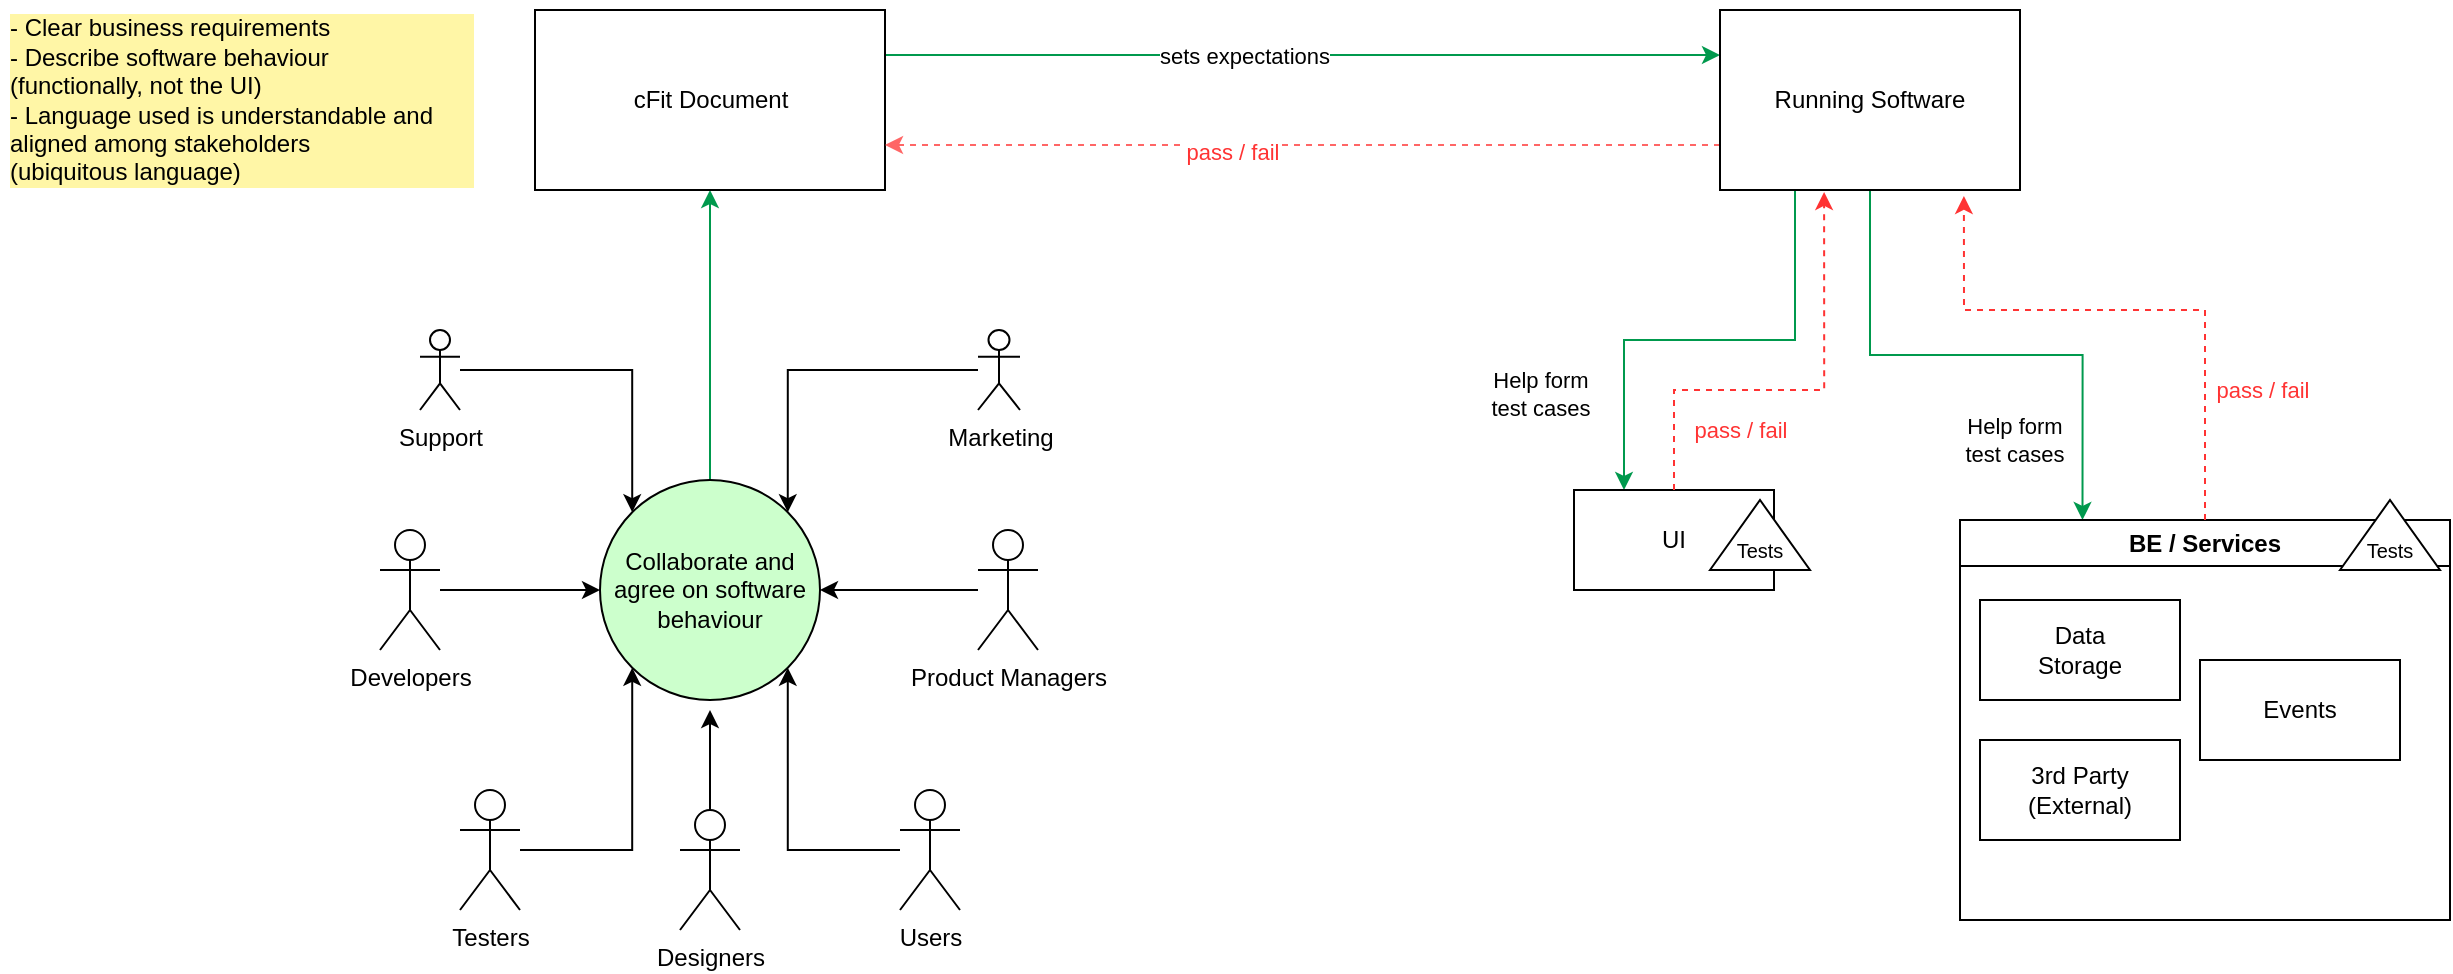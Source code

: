 <mxfile version="24.0.7" type="device">
  <diagram name="Page-1" id="53M_2jYgaUl9bHfNDvYw">
    <mxGraphModel dx="2069" dy="819" grid="1" gridSize="10" guides="1" tooltips="1" connect="1" arrows="1" fold="1" page="1" pageScale="1" pageWidth="827" pageHeight="1169" math="0" shadow="0">
      <root>
        <mxCell id="0" />
        <mxCell id="1" parent="0" />
        <mxCell id="P_TPIv7538cp4Sw5QN1q-18" style="edgeStyle=orthogonalEdgeStyle;rounded=0;orthogonalLoop=1;jettySize=auto;html=1;entryX=0;entryY=0.5;entryDx=0;entryDy=0;" edge="1" parent="1" source="P_TPIv7538cp4Sw5QN1q-1" target="P_TPIv7538cp4Sw5QN1q-14">
          <mxGeometry relative="1" as="geometry" />
        </mxCell>
        <mxCell id="P_TPIv7538cp4Sw5QN1q-1" value="Developers" style="shape=umlActor;verticalLabelPosition=bottom;verticalAlign=top;html=1;outlineConnect=0;" vertex="1" parent="1">
          <mxGeometry x="130" y="380" width="30" height="60" as="geometry" />
        </mxCell>
        <mxCell id="P_TPIv7538cp4Sw5QN1q-23" style="edgeStyle=orthogonalEdgeStyle;rounded=0;orthogonalLoop=1;jettySize=auto;html=1;" edge="1" parent="1" source="P_TPIv7538cp4Sw5QN1q-2">
          <mxGeometry relative="1" as="geometry">
            <mxPoint x="295" y="470" as="targetPoint" />
          </mxGeometry>
        </mxCell>
        <mxCell id="P_TPIv7538cp4Sw5QN1q-2" value="Designers" style="shape=umlActor;verticalLabelPosition=bottom;verticalAlign=top;html=1;outlineConnect=0;" vertex="1" parent="1">
          <mxGeometry x="280" y="520" width="30" height="60" as="geometry" />
        </mxCell>
        <mxCell id="P_TPIv7538cp4Sw5QN1q-21" style="edgeStyle=orthogonalEdgeStyle;rounded=0;orthogonalLoop=1;jettySize=auto;html=1;entryX=1;entryY=0.5;entryDx=0;entryDy=0;" edge="1" parent="1" source="P_TPIv7538cp4Sw5QN1q-5" target="P_TPIv7538cp4Sw5QN1q-14">
          <mxGeometry relative="1" as="geometry" />
        </mxCell>
        <mxCell id="P_TPIv7538cp4Sw5QN1q-5" value="Product Managers" style="shape=umlActor;verticalLabelPosition=bottom;verticalAlign=top;html=1;outlineConnect=0;" vertex="1" parent="1">
          <mxGeometry x="429" y="380" width="30" height="60" as="geometry" />
        </mxCell>
        <mxCell id="P_TPIv7538cp4Sw5QN1q-19" style="edgeStyle=orthogonalEdgeStyle;rounded=0;orthogonalLoop=1;jettySize=auto;html=1;entryX=0;entryY=0;entryDx=0;entryDy=0;" edge="1" parent="1" source="P_TPIv7538cp4Sw5QN1q-6" target="P_TPIv7538cp4Sw5QN1q-14">
          <mxGeometry relative="1" as="geometry" />
        </mxCell>
        <mxCell id="P_TPIv7538cp4Sw5QN1q-6" value="Support" style="shape=umlActor;verticalLabelPosition=bottom;verticalAlign=top;html=1;outlineConnect=0;" vertex="1" parent="1">
          <mxGeometry x="150" y="280" width="20" height="40" as="geometry" />
        </mxCell>
        <mxCell id="P_TPIv7538cp4Sw5QN1q-20" style="edgeStyle=orthogonalEdgeStyle;rounded=0;orthogonalLoop=1;jettySize=auto;html=1;entryX=1;entryY=0;entryDx=0;entryDy=0;" edge="1" parent="1" source="P_TPIv7538cp4Sw5QN1q-7" target="P_TPIv7538cp4Sw5QN1q-14">
          <mxGeometry relative="1" as="geometry" />
        </mxCell>
        <mxCell id="P_TPIv7538cp4Sw5QN1q-7" value="Marketing" style="shape=umlActor;verticalLabelPosition=bottom;verticalAlign=top;html=1;outlineConnect=0;" vertex="1" parent="1">
          <mxGeometry x="429" y="280" width="21" height="40" as="geometry" />
        </mxCell>
        <mxCell id="P_TPIv7538cp4Sw5QN1q-24" style="edgeStyle=orthogonalEdgeStyle;rounded=0;orthogonalLoop=1;jettySize=auto;html=1;entryX=1;entryY=1;entryDx=0;entryDy=0;" edge="1" parent="1" source="P_TPIv7538cp4Sw5QN1q-8" target="P_TPIv7538cp4Sw5QN1q-14">
          <mxGeometry relative="1" as="geometry" />
        </mxCell>
        <mxCell id="P_TPIv7538cp4Sw5QN1q-8" value="Users" style="shape=umlActor;verticalLabelPosition=bottom;verticalAlign=top;html=1;outlineConnect=0;" vertex="1" parent="1">
          <mxGeometry x="390" y="510" width="30" height="60" as="geometry" />
        </mxCell>
        <mxCell id="P_TPIv7538cp4Sw5QN1q-27" style="edgeStyle=orthogonalEdgeStyle;rounded=0;orthogonalLoop=1;jettySize=auto;html=1;entryX=0.5;entryY=1;entryDx=0;entryDy=0;strokeColor=#00994D;" edge="1" parent="1" source="P_TPIv7538cp4Sw5QN1q-14" target="P_TPIv7538cp4Sw5QN1q-28">
          <mxGeometry relative="1" as="geometry">
            <mxPoint x="295" y="190" as="targetPoint" />
          </mxGeometry>
        </mxCell>
        <mxCell id="P_TPIv7538cp4Sw5QN1q-14" value="Collaborate and agree on software behaviour" style="ellipse;whiteSpace=wrap;html=1;aspect=fixed;textShadow=0;fillColor=#CCFFCC;" vertex="1" parent="1">
          <mxGeometry x="240" y="355" width="110" height="110" as="geometry" />
        </mxCell>
        <mxCell id="P_TPIv7538cp4Sw5QN1q-22" style="edgeStyle=orthogonalEdgeStyle;rounded=0;orthogonalLoop=1;jettySize=auto;html=1;entryX=0;entryY=1;entryDx=0;entryDy=0;" edge="1" parent="1" source="P_TPIv7538cp4Sw5QN1q-15" target="P_TPIv7538cp4Sw5QN1q-14">
          <mxGeometry relative="1" as="geometry" />
        </mxCell>
        <mxCell id="P_TPIv7538cp4Sw5QN1q-15" value="Testers" style="shape=umlActor;verticalLabelPosition=bottom;verticalAlign=top;html=1;outlineConnect=0;" vertex="1" parent="1">
          <mxGeometry x="170" y="510" width="30" height="60" as="geometry" />
        </mxCell>
        <mxCell id="P_TPIv7538cp4Sw5QN1q-33" style="edgeStyle=orthogonalEdgeStyle;rounded=0;orthogonalLoop=1;jettySize=auto;html=1;entryX=0;entryY=0.25;entryDx=0;entryDy=0;exitX=1;exitY=0.25;exitDx=0;exitDy=0;strokeColor=#00994D;" edge="1" parent="1" source="P_TPIv7538cp4Sw5QN1q-28" target="P_TPIv7538cp4Sw5QN1q-32">
          <mxGeometry relative="1" as="geometry" />
        </mxCell>
        <mxCell id="P_TPIv7538cp4Sw5QN1q-34" value="sets expectations" style="edgeLabel;html=1;align=center;verticalAlign=middle;resizable=0;points=[];" vertex="1" connectable="0" parent="P_TPIv7538cp4Sw5QN1q-33">
          <mxGeometry x="-0.144" y="1" relative="1" as="geometry">
            <mxPoint x="1" y="1" as="offset" />
          </mxGeometry>
        </mxCell>
        <mxCell id="P_TPIv7538cp4Sw5QN1q-28" value="cFit Document" style="rounded=0;whiteSpace=wrap;html=1;" vertex="1" parent="1">
          <mxGeometry x="207.5" y="120" width="175" height="90" as="geometry" />
        </mxCell>
        <mxCell id="P_TPIv7538cp4Sw5QN1q-30" value="- Clear business requirements&lt;br&gt;- Describe software behaviour&lt;br&gt;(functionally, not the UI)&lt;br&gt;- Language used is understandable and aligned among stakeholders&amp;nbsp;&lt;br&gt;(ubiquitous language)" style="text;html=1;align=left;verticalAlign=middle;whiteSpace=wrap;rounded=0;labelBackgroundColor=#FFF6A6;spacing=5;spacingTop=5;spacingBottom=5;" vertex="1" parent="1">
          <mxGeometry x="-60" y="115" width="240" height="100" as="geometry" />
        </mxCell>
        <mxCell id="P_TPIv7538cp4Sw5QN1q-35" style="edgeStyle=orthogonalEdgeStyle;rounded=0;orthogonalLoop=1;jettySize=auto;html=1;entryX=1;entryY=0.75;entryDx=0;entryDy=0;exitX=0;exitY=0.75;exitDx=0;exitDy=0;dashed=1;strokeColor=#FF6666;" edge="1" parent="1" source="P_TPIv7538cp4Sw5QN1q-32" target="P_TPIv7538cp4Sw5QN1q-28">
          <mxGeometry relative="1" as="geometry" />
        </mxCell>
        <mxCell id="P_TPIv7538cp4Sw5QN1q-36" value="pass / fail" style="edgeLabel;html=1;align=center;verticalAlign=middle;resizable=0;points=[];fontColor=#FF3333;" vertex="1" connectable="0" parent="P_TPIv7538cp4Sw5QN1q-35">
          <mxGeometry x="0.171" y="3" relative="1" as="geometry">
            <mxPoint as="offset" />
          </mxGeometry>
        </mxCell>
        <mxCell id="P_TPIv7538cp4Sw5QN1q-45" style="edgeStyle=orthogonalEdgeStyle;rounded=0;orthogonalLoop=1;jettySize=auto;html=1;entryX=0.25;entryY=0;entryDx=0;entryDy=0;exitX=0.25;exitY=1;exitDx=0;exitDy=0;strokeColor=#00994D;" edge="1" parent="1" source="P_TPIv7538cp4Sw5QN1q-32" target="P_TPIv7538cp4Sw5QN1q-37">
          <mxGeometry relative="1" as="geometry" />
        </mxCell>
        <mxCell id="P_TPIv7538cp4Sw5QN1q-54" value="Help form&lt;br&gt;test cases" style="edgeLabel;html=1;align=center;verticalAlign=middle;resizable=0;points=[];" vertex="1" connectable="0" parent="P_TPIv7538cp4Sw5QN1q-45">
          <mxGeometry x="0.592" y="-1" relative="1" as="geometry">
            <mxPoint x="-41" as="offset" />
          </mxGeometry>
        </mxCell>
        <mxCell id="P_TPIv7538cp4Sw5QN1q-46" style="edgeStyle=orthogonalEdgeStyle;rounded=0;orthogonalLoop=1;jettySize=auto;html=1;entryX=0.25;entryY=0;entryDx=0;entryDy=0;exitX=0.5;exitY=1;exitDx=0;exitDy=0;strokeColor=#00994D;" edge="1" parent="1" source="P_TPIv7538cp4Sw5QN1q-32" target="P_TPIv7538cp4Sw5QN1q-63">
          <mxGeometry relative="1" as="geometry">
            <mxPoint x="995" y="360" as="targetPoint" />
          </mxGeometry>
        </mxCell>
        <mxCell id="P_TPIv7538cp4Sw5QN1q-58" value="Help form&lt;br&gt;test cases" style="edgeLabel;html=1;align=center;verticalAlign=middle;resizable=0;points=[];" vertex="1" connectable="0" parent="P_TPIv7538cp4Sw5QN1q-46">
          <mxGeometry x="0.733" y="2" relative="1" as="geometry">
            <mxPoint x="-37" y="-4" as="offset" />
          </mxGeometry>
        </mxCell>
        <mxCell id="P_TPIv7538cp4Sw5QN1q-32" value="Running Software" style="rounded=0;whiteSpace=wrap;html=1;" vertex="1" parent="1">
          <mxGeometry x="800" y="120" width="150" height="90" as="geometry" />
        </mxCell>
        <mxCell id="P_TPIv7538cp4Sw5QN1q-37" value="UI" style="rounded=0;whiteSpace=wrap;html=1;" vertex="1" parent="1">
          <mxGeometry x="727" y="360" width="100" height="50" as="geometry" />
        </mxCell>
        <mxCell id="P_TPIv7538cp4Sw5QN1q-52" style="edgeStyle=orthogonalEdgeStyle;rounded=0;orthogonalLoop=1;jettySize=auto;html=1;entryX=0.347;entryY=1.011;entryDx=0;entryDy=0;entryPerimeter=0;dashed=1;fillColor=#f8cecc;strokeColor=#FF3333;" edge="1" parent="1" source="P_TPIv7538cp4Sw5QN1q-37" target="P_TPIv7538cp4Sw5QN1q-32">
          <mxGeometry relative="1" as="geometry">
            <Array as="points">
              <mxPoint x="777" y="310" />
              <mxPoint x="852" y="310" />
            </Array>
          </mxGeometry>
        </mxCell>
        <mxCell id="P_TPIv7538cp4Sw5QN1q-55" value="pass / fail" style="edgeLabel;html=1;align=center;verticalAlign=middle;resizable=0;points=[];fontColor=#FF3333;" vertex="1" connectable="0" parent="P_TPIv7538cp4Sw5QN1q-52">
          <mxGeometry x="-0.643" y="-1" relative="1" as="geometry">
            <mxPoint x="32" y="10" as="offset" />
          </mxGeometry>
        </mxCell>
        <mxCell id="P_TPIv7538cp4Sw5QN1q-59" value="" style="verticalLabelPosition=bottom;verticalAlign=top;html=1;shape=mxgraph.basic.acute_triangle;dx=0.5;" vertex="1" parent="1">
          <mxGeometry x="795" y="365" width="50" height="35" as="geometry" />
        </mxCell>
        <mxCell id="P_TPIv7538cp4Sw5QN1q-60" value="Tests" style="text;html=1;align=center;verticalAlign=middle;whiteSpace=wrap;rounded=0;fontSize=10;" vertex="1" parent="1">
          <mxGeometry x="790" y="375" width="60" height="30" as="geometry" />
        </mxCell>
        <mxCell id="P_TPIv7538cp4Sw5QN1q-63" value="BE / Services" style="swimlane;whiteSpace=wrap;html=1;" vertex="1" parent="1">
          <mxGeometry x="920" y="375" width="245" height="200" as="geometry" />
        </mxCell>
        <mxCell id="P_TPIv7538cp4Sw5QN1q-39" value="Data&lt;br&gt;Storage" style="rounded=0;whiteSpace=wrap;html=1;" vertex="1" parent="P_TPIv7538cp4Sw5QN1q-63">
          <mxGeometry x="10" y="40" width="100" height="50" as="geometry" />
        </mxCell>
        <mxCell id="P_TPIv7538cp4Sw5QN1q-40" value="Events" style="rounded=0;whiteSpace=wrap;html=1;" vertex="1" parent="P_TPIv7538cp4Sw5QN1q-63">
          <mxGeometry x="120" y="70" width="100" height="50" as="geometry" />
        </mxCell>
        <mxCell id="P_TPIv7538cp4Sw5QN1q-41" value="3rd Party&lt;br&gt;(External)" style="rounded=0;whiteSpace=wrap;html=1;" vertex="1" parent="P_TPIv7538cp4Sw5QN1q-63">
          <mxGeometry x="10" y="110" width="100" height="50" as="geometry" />
        </mxCell>
        <mxCell id="P_TPIv7538cp4Sw5QN1q-61" value="" style="verticalLabelPosition=bottom;verticalAlign=top;html=1;shape=mxgraph.basic.acute_triangle;dx=0.5;" vertex="1" parent="P_TPIv7538cp4Sw5QN1q-63">
          <mxGeometry x="190" y="-10" width="50" height="35" as="geometry" />
        </mxCell>
        <mxCell id="P_TPIv7538cp4Sw5QN1q-62" value="Tests" style="text;html=1;align=center;verticalAlign=middle;whiteSpace=wrap;rounded=0;fontSize=10;" vertex="1" parent="P_TPIv7538cp4Sw5QN1q-63">
          <mxGeometry x="185" width="60" height="30" as="geometry" />
        </mxCell>
        <mxCell id="P_TPIv7538cp4Sw5QN1q-65" style="edgeStyle=orthogonalEdgeStyle;rounded=0;orthogonalLoop=1;jettySize=auto;html=1;entryX=0.813;entryY=1.033;entryDx=0;entryDy=0;entryPerimeter=0;dashed=1;strokeColor=#FF3333;" edge="1" parent="1" source="P_TPIv7538cp4Sw5QN1q-63" target="P_TPIv7538cp4Sw5QN1q-32">
          <mxGeometry relative="1" as="geometry">
            <Array as="points">
              <mxPoint x="1043" y="270" />
              <mxPoint x="922" y="270" />
            </Array>
          </mxGeometry>
        </mxCell>
        <mxCell id="P_TPIv7538cp4Sw5QN1q-66" value="pass / fail" style="edgeLabel;html=1;align=center;verticalAlign=middle;resizable=0;points=[];fontColor=#FF3333;" vertex="1" connectable="0" parent="P_TPIv7538cp4Sw5QN1q-65">
          <mxGeometry x="-0.512" y="1" relative="1" as="geometry">
            <mxPoint x="29" y="4" as="offset" />
          </mxGeometry>
        </mxCell>
      </root>
    </mxGraphModel>
  </diagram>
</mxfile>
